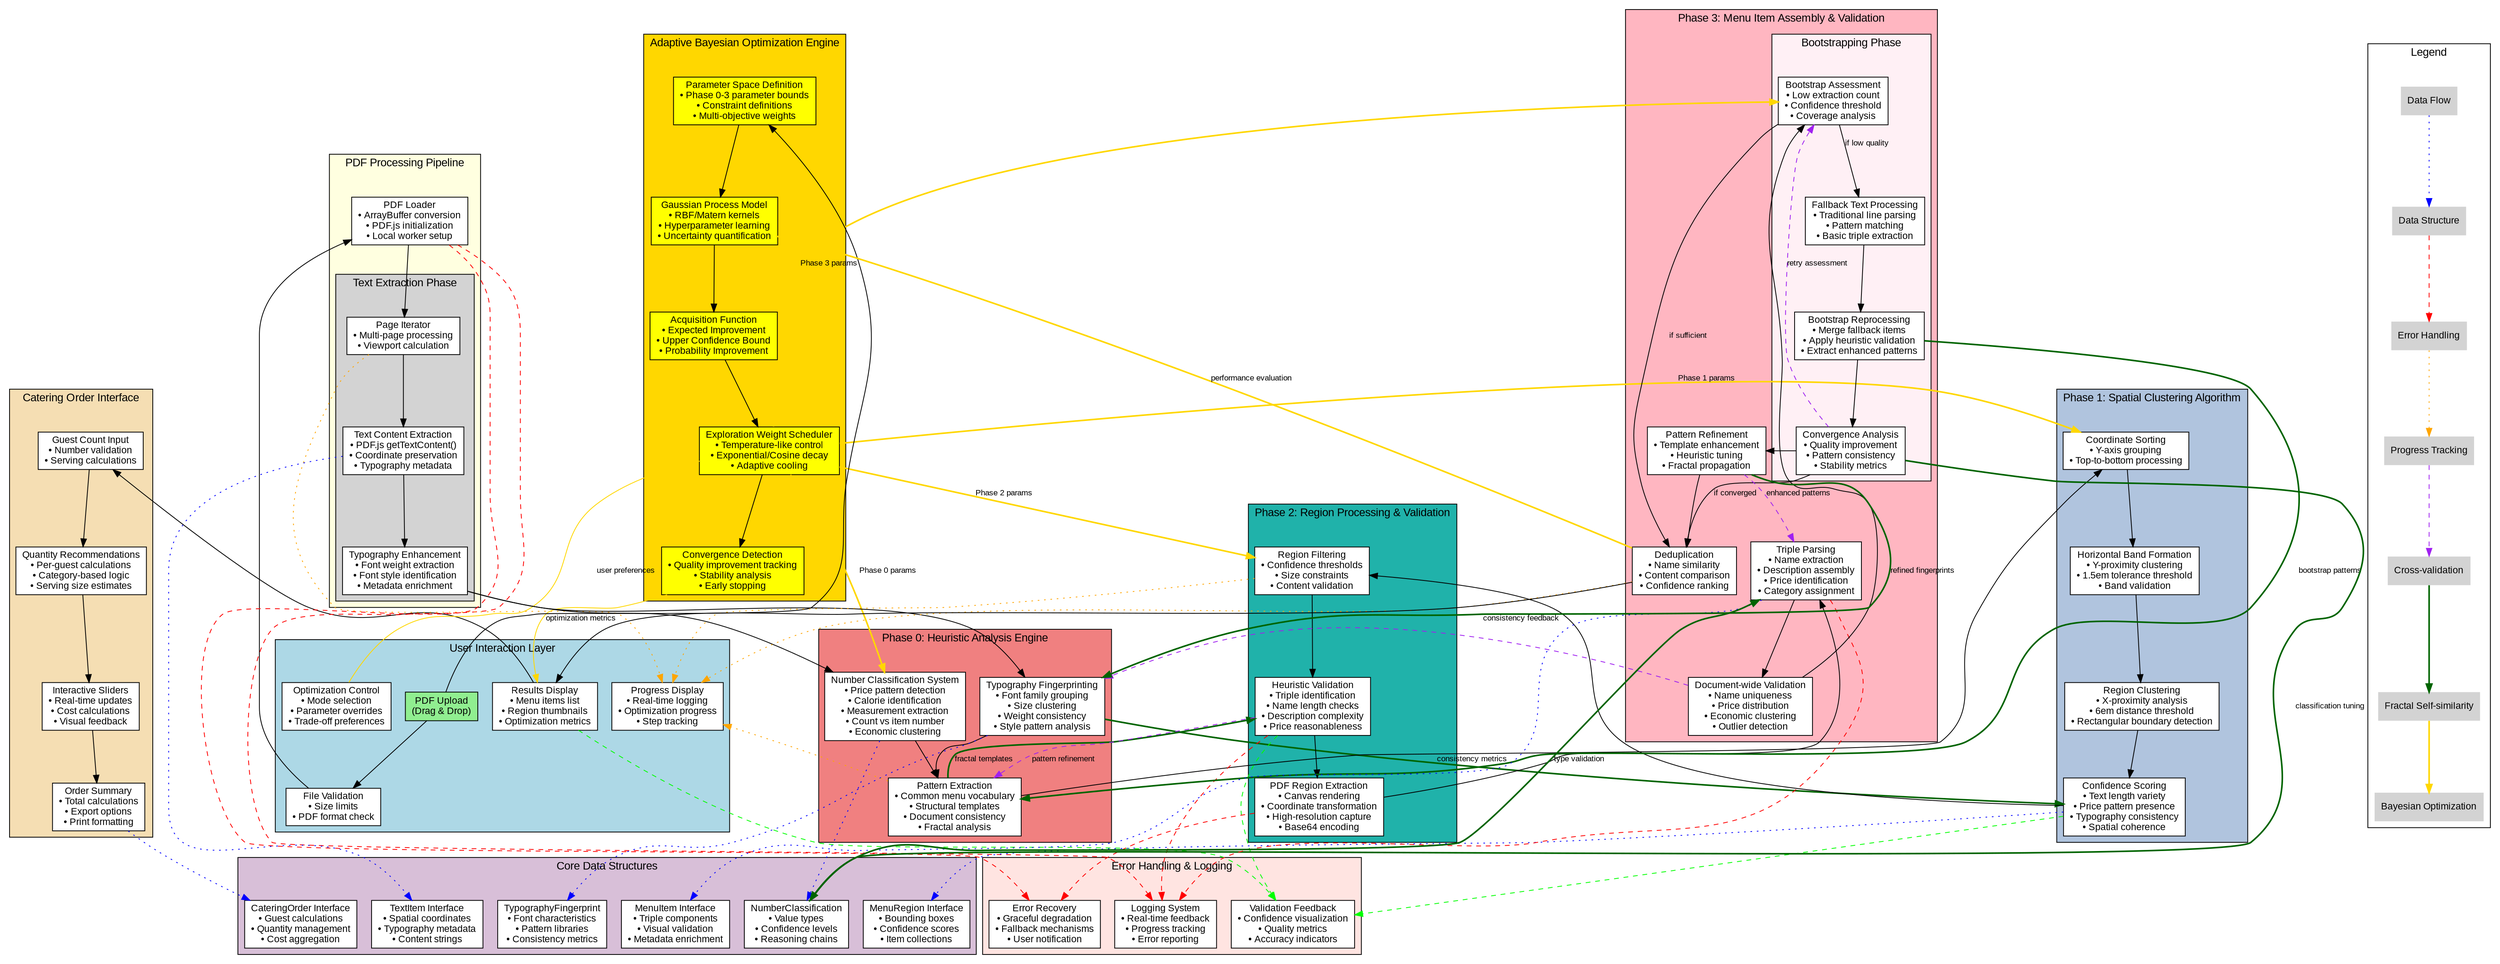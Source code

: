 digraph MenuParsingArchitecture {
    // Graph configuration
    rankdir=TB;
    fontname="Arial";
    fontsize=14;
    node [fontname="Arial", fontsize=12, shape=box, style=filled];
    edge [fontname="Arial", fontsize=10];
    
    // Color scheme for different components
    subgraph cluster_optimization_engine {
        label="Adaptive Bayesian Optimization Engine";
        style=filled;
        fillcolor=gold;
        
        parameter_space [label="Parameter Space Definition\n• Phase 0-3 parameter bounds\n• Constraint definitions\n• Multi-objective weights", fillcolor=yellow];
        gaussian_process [label="Gaussian Process Model\n• RBF/Matern kernels\n• Hyperparameter learning\n• Uncertainty quantification", fillcolor=yellow];
        acquisition_function [label="Acquisition Function\n• Expected Improvement\n• Upper Confidence Bound\n• Probability Improvement", fillcolor=yellow];
        exploration_scheduler [label="Exploration Weight Scheduler\n• Temperature-like control\n• Exponential/Cosine decay\n• Adaptive cooling", fillcolor=yellow];
        convergence_detector [label="Convergence Detection\n• Quality improvement tracking\n• Stability analysis\n• Early stopping", fillcolor=yellow];
    }
    
    subgraph cluster_user_interaction {
        label="User Interaction Layer";
        style=filled;
        fillcolor=lightblue;
        
        user_upload [label="PDF Upload\n(Drag & Drop)", fillcolor=lightgreen];
        file_validation [label="File Validation\n• Size limits\n• PDF format check", fillcolor=white];
        progress_display [label="Progress Display\n• Real-time logging\n• Optimization progress\n• Step tracking", fillcolor=white];
        results_display [label="Results Display\n• Menu items list\n• Region thumbnails\n• Optimization metrics", fillcolor=white];
        optimization_control [label="Optimization Control\n• Mode selection\n• Parameter overrides\n• Trade-off preferences", fillcolor=white];
    }
    
    subgraph cluster_pdf_processing {
        label="PDF Processing Pipeline";
        style=filled;
        fillcolor=lightyellow;
        
        pdf_loader [label="PDF Loader\n• ArrayBuffer conversion\n• PDF.js initialization\n• Local worker setup", fillcolor=white];
        
        subgraph cluster_text_extraction {
            label="Text Extraction Phase";
            style=filled;
            fillcolor=lightgray;
            
            page_iterator [label="Page Iterator\n• Multi-page processing\n• Viewport calculation", fillcolor=white];
            text_content_extract [label="Text Content Extraction\n• PDF.js getTextContent()\n• Coordinate preservation\n• Typography metadata", fillcolor=white];
            typography_enhancement [label="Typography Enhancement\n• Font weight extraction\n• Font style identification\n• Metadata enrichment", fillcolor=white];
        }
    }
    
    subgraph cluster_heuristic_analysis {
        label="Phase 0: Heuristic Analysis Engine";
        style=filled;
        fillcolor=lightcoral;
        
        number_classifier [label="Number Classification System\n• Price pattern detection\n• Calorie identification\n• Measurement extraction\n• Count vs item number\n• Economic clustering", fillcolor=white];
        
        typography_fingerprinting [label="Typography Fingerprinting\n• Font family grouping\n• Size clustering\n• Weight consistency\n• Style pattern analysis", fillcolor=white];
        
        pattern_extraction [label="Pattern Extraction\n• Common menu vocabulary\n• Structural templates\n• Document consistency\n• Fractal analysis", fillcolor=white];
    }
    
    subgraph cluster_spatial_clustering {
        label="Phase 1: Spatial Clustering Algorithm";
        style=filled;
        fillcolor=lightsteelblue;
        
        coordinate_sorting [label="Coordinate Sorting\n• Y-axis grouping\n• Top-to-bottom processing", fillcolor=white];
        
        horizontal_banding [label="Horizontal Band Formation\n• Y-proximity clustering\n• 1.5em tolerance threshold\n• Band validation", fillcolor=white];
        
        region_clustering [label="Region Clustering\n• X-proximity analysis\n• 6em distance threshold\n• Rectangular boundary detection", fillcolor=white];
        
        confidence_scoring [label="Confidence Scoring\n• Text length variety\n• Price pattern presence\n• Typography consistency\n• Spatial coherence", fillcolor=white];
    }
    
    subgraph cluster_region_processing {
        label="Phase 2: Region Processing & Validation";
        style=filled;
        fillcolor=lightseagreen;
        
        region_filtering [label="Region Filtering\n• Confidence thresholds\n• Size constraints\n• Content validation", fillcolor=white];
        
        heuristic_validation [label="Heuristic Validation\n• Triple identification\n• Name length checks\n• Description complexity\n• Price reasonableness", fillcolor=white];
        
        image_extraction [label="PDF Region Extraction\n• Canvas rendering\n• Coordinate transformation\n• High-resolution capture\n• Base64 encoding", fillcolor=white];
    }
    
    subgraph cluster_menu_item_assembly {
        label="Phase 3: Menu Item Assembly & Validation";
        style=filled;
        fillcolor=lightpink;
        
        subgraph cluster_bootstrapping {
            label="Bootstrapping Phase";
            style=filled;
            fillcolor=lavenderblush;
            
            bootstrap_check [label="Bootstrap Assessment\n• Low extraction count\n• Confidence threshold\n• Coverage analysis", fillcolor=white];
            
            fallback_processing [label="Fallback Text Processing\n• Traditional line parsing\n• Pattern matching\n• Basic triple extraction", fillcolor=white];
            
            bootstrap_reprocessing [label="Bootstrap Reprocessing\n• Merge fallback items\n• Apply heuristic validation\n• Extract enhanced patterns", fillcolor=white];
            
            convergence_analysis [label="Convergence Analysis\n• Quality improvement\n• Pattern consistency\n• Stability metrics", fillcolor=white];
        }
        
        triple_parsing [label="Triple Parsing\n• Name extraction\n• Description assembly\n• Price identification\n• Category assignment", fillcolor=white];
        
        document_validation [label="Document-wide Validation\n• Name uniqueness\n• Price distribution\n• Economic clustering\n• Outlier detection", fillcolor=white];
        
        pattern_refinement [label="Pattern Refinement\n• Template enhancement\n• Heuristic tuning\n• Fractal propagation", fillcolor=white];
        
        deduplication [label="Deduplication\n• Name similarity\n• Content comparison\n• Confidence ranking", fillcolor=white];
    }
    
    subgraph cluster_catering_interface {
        label="Catering Order Interface";
        style=filled;
        fillcolor=wheat;
        
        guest_count_input [label="Guest Count Input\n• Number validation\n• Serving calculations", fillcolor=white];
        
        quantity_recommendations [label="Quantity Recommendations\n• Per-guest calculations\n• Category-based logic\n• Serving size estimates", fillcolor=white];
        
        interactive_sliders [label="Interactive Sliders\n• Real-time updates\n• Cost calculations\n• Visual feedback", fillcolor=white];
        
        order_summary [label="Order Summary\n• Total calculations\n• Export options\n• Print formatting", fillcolor=white];
    }
    
    // Data structures and interfaces
    subgraph cluster_data_structures {
        label="Core Data Structures";
        style=filled;
        fillcolor=thistle;
        
        text_item [label="TextItem Interface\n• Spatial coordinates\n• Typography metadata\n• Content strings", fillcolor=white];
        
        menu_region [label="MenuRegion Interface\n• Bounding boxes\n• Confidence scores\n• Item collections", fillcolor=white];
        
        number_classification [label="NumberClassification\n• Value types\n• Confidence levels\n• Reasoning chains", fillcolor=white];
        
        typography_fingerprint [label="TypographyFingerprint\n• Font characteristics\n• Pattern libraries\n• Consistency metrics", fillcolor=white];
        
        menu_item [label="MenuItem Interface\n• Triple components\n• Visual validation\n• Metadata enrichment", fillcolor=white];
        
        catering_order [label="CateringOrder Interface\n• Guest calculations\n• Quantity management\n• Cost aggregation", fillcolor=white];
    }
    
    // Error handling and logging
    subgraph cluster_error_handling {
        label="Error Handling & Logging";
        style=filled;
        fillcolor=mistyrose;
        
        logging_system [label="Logging System\n• Real-time feedback\n• Progress tracking\n• Error reporting", fillcolor=white];
        
        error_recovery [label="Error Recovery\n• Graceful degradation\n• Fallback mechanisms\n• User notification", fillcolor=white];
        
        validation_feedback [label="Validation Feedback\n• Confidence visualization\n• Quality metrics\n• Accuracy indicators", fillcolor=white];
    }
    
    // Flow connections - Optimization Engine
    user_upload -> parameter_space;
    parameter_space -> gaussian_process;
    gaussian_process -> acquisition_function;
    acquisition_function -> exploration_scheduler;
    exploration_scheduler -> convergence_detector;
    
    // Optimization control flows
    optimization_control -> exploration_scheduler [label="user preferences", color=gold];
    convergence_detector -> results_display [label="optimization metrics", color=gold];
    
    // Parameter control flows to all phases
    exploration_scheduler -> number_classifier [label="Phase 0 params", color=gold, style=bold];
    exploration_scheduler -> coordinate_sorting [label="Phase 1 params", color=gold, style=bold];
    exploration_scheduler -> region_filtering [label="Phase 2 params", color=gold, style=bold];
    exploration_scheduler -> bootstrap_check [label="Phase 3 params", color=gold, style=bold];
    
    // Performance feedback to optimization
    deduplication -> gaussian_process [label="performance evaluation", color=gold, style=bold];
    
    // Flow connections - User Interaction
    user_upload -> file_validation;
    file_validation -> pdf_loader;
    
    // Flow connections - PDF Processing
    pdf_loader -> page_iterator;
    page_iterator -> text_content_extract;
    text_content_extract -> typography_enhancement;
    
    // Flow connections - Heuristic Analysis
    typography_enhancement -> number_classifier;
    typography_enhancement -> typography_fingerprinting;
    number_classifier -> pattern_extraction;
    typography_fingerprinting -> pattern_extraction;
    
    // Flow connections - Spatial Clustering
    pattern_extraction -> coordinate_sorting;
    coordinate_sorting -> horizontal_banding;
    horizontal_banding -> region_clustering;
    region_clustering -> confidence_scoring;
    
    // Flow connections - Region Processing
    confidence_scoring -> region_filtering;
    region_filtering -> heuristic_validation;
    heuristic_validation -> image_extraction;
    
    // Flow connections - Menu Item Assembly with Bootstrapping
    image_extraction -> triple_parsing;
    triple_parsing -> document_validation;
    document_validation -> bootstrap_check;
    
    // Bootstrapping flow
    bootstrap_check -> fallback_processing [label="if low quality"];
    bootstrap_check -> deduplication [label="if sufficient"];
    fallback_processing -> bootstrap_reprocessing;
    bootstrap_reprocessing -> convergence_analysis;
    convergence_analysis -> pattern_refinement;
    
    // Convergence loops
    pattern_refinement -> triple_parsing [style=dashed, color=purple, label="enhanced patterns"];
    convergence_analysis -> bootstrap_check [style=dashed, color=purple, label="retry assessment"];
    
    // Final output
    pattern_refinement -> deduplication;
    convergence_analysis -> deduplication [label="if converged"];
    
    // Flow connections - Catering Interface
    deduplication -> results_display;
    results_display -> guest_count_input;
    guest_count_input -> quantity_recommendations;
    quantity_recommendations -> interactive_sliders;
    interactive_sliders -> order_summary;
    
    // Data structure relationships
    text_content_extract -> text_item [style=dotted, color=blue];
    confidence_scoring -> menu_region [style=dotted, color=blue];
    number_classifier -> number_classification [style=dotted, color=blue];
    typography_fingerprinting -> typography_fingerprint [style=dotted, color=blue];
    triple_parsing -> menu_item [style=dotted, color=blue];
    order_summary -> catering_order [style=dotted, color=blue];
    
    // Logging and error handling connections
    pdf_loader -> logging_system [style=dashed, color=red];
    heuristic_validation -> logging_system [style=dashed, color=red];
    triple_parsing -> logging_system [style=dashed, color=red];
    
    pdf_loader -> error_recovery [style=dashed, color=red];
    image_extraction -> error_recovery [style=dashed, color=red];
    
    confidence_scoring -> validation_feedback [style=dashed, color=green];
    heuristic_validation -> validation_feedback [style=dashed, color=green];
    results_display -> validation_feedback [style=dashed, color=green];
    
    // Progress tracking
    page_iterator -> progress_display [style=dotted, color=orange];
    pattern_extraction -> progress_display [style=dotted, color=orange];
    region_filtering -> progress_display [style=dotted, color=orange];
    deduplication -> progress_display [style=dotted, color=orange];
    
    // Cross-validation and feedback loops
    heuristic_validation -> pattern_extraction [style=dashed, color=purple, label="pattern refinement"];
    document_validation -> typography_fingerprinting [style=dashed, color=purple, label="consistency feedback"];
    
    // Fractal self-similarity connections
    pattern_extraction -> heuristic_validation [style=bold, color=darkgreen, label="fractal templates"];
    typography_fingerprinting -> confidence_scoring [style=bold, color=darkgreen, label="consistency metrics"];
    number_classification -> triple_parsing [style=bold, color=darkgreen, label="type validation"];
    
    // Bootstrapping fractal feedback
    bootstrap_reprocessing -> pattern_extraction [style=bold, color=darkgreen, label="bootstrap patterns"];
    pattern_refinement -> typography_fingerprinting [style=bold, color=darkgreen, label="refined fingerprints"];
    convergence_analysis -> number_classification [style=bold, color=darkgreen, label="classification tuning"];
    
    // Legend
    subgraph cluster_legend {
        label="Legend";
        style=filled;
        fillcolor=white;
        
        legend_flow [label="Data Flow", shape=plaintext];
        legend_data [label="Data Structure", shape=plaintext];
        legend_error [label="Error Handling", shape=plaintext];
        legend_progress [label="Progress Tracking", shape=plaintext];
        legend_feedback [label="Cross-validation", shape=plaintext];
        legend_fractal [label="Fractal Self-similarity", shape=plaintext];
        legend_optimization [label="Bayesian Optimization", shape=plaintext];
        
        legend_flow -> legend_data [style=dotted, color=blue];
        legend_data -> legend_error [style=dashed, color=red];
        legend_error -> legend_progress [style=dotted, color=orange];
        legend_progress -> legend_feedback [style=dashed, color=purple];
        legend_feedback -> legend_fractal [style=bold, color=darkgreen];
        legend_fractal -> legend_optimization [style=bold, color=gold];
    }
}